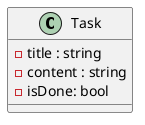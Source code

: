 @startuml Task

Class Task {
    
    - title : string
    - content : string
    - isDone: bool
    
}

@enduml
